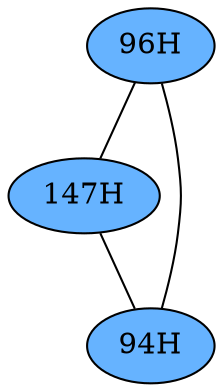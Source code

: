 // The Round Table
graph {
	"96H" [fillcolor="#66B3FF" style=radial]
	"147H" [fillcolor="#66B3FF" style=radial]
	"96H" -- "147H" [penwidth=1]
	"96H" [fillcolor="#66B3FF" style=radial]
	"94H" [fillcolor="#66B3FF" style=radial]
	"96H" -- "94H" [penwidth=1]
	"147H" [fillcolor="#66B3FF" style=radial]
	"94H" [fillcolor="#66B3FF" style=radial]
	"147H" -- "94H" [penwidth=1]
}

